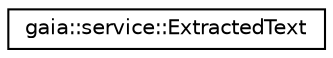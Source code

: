 digraph G
{
  edge [fontname="Helvetica",fontsize="10",labelfontname="Helvetica",labelfontsize="10"];
  node [fontname="Helvetica",fontsize="10",shape=record];
  rankdir=LR;
  Node1 [label="gaia::service::ExtractedText",height=0.2,width=0.4,color="black", fillcolor="white", style="filled",URL="$da/d56/classgaia_1_1service_1_1_extracted_text.html",tooltip="Information about text that has been extracted for use by an input method."];
}
